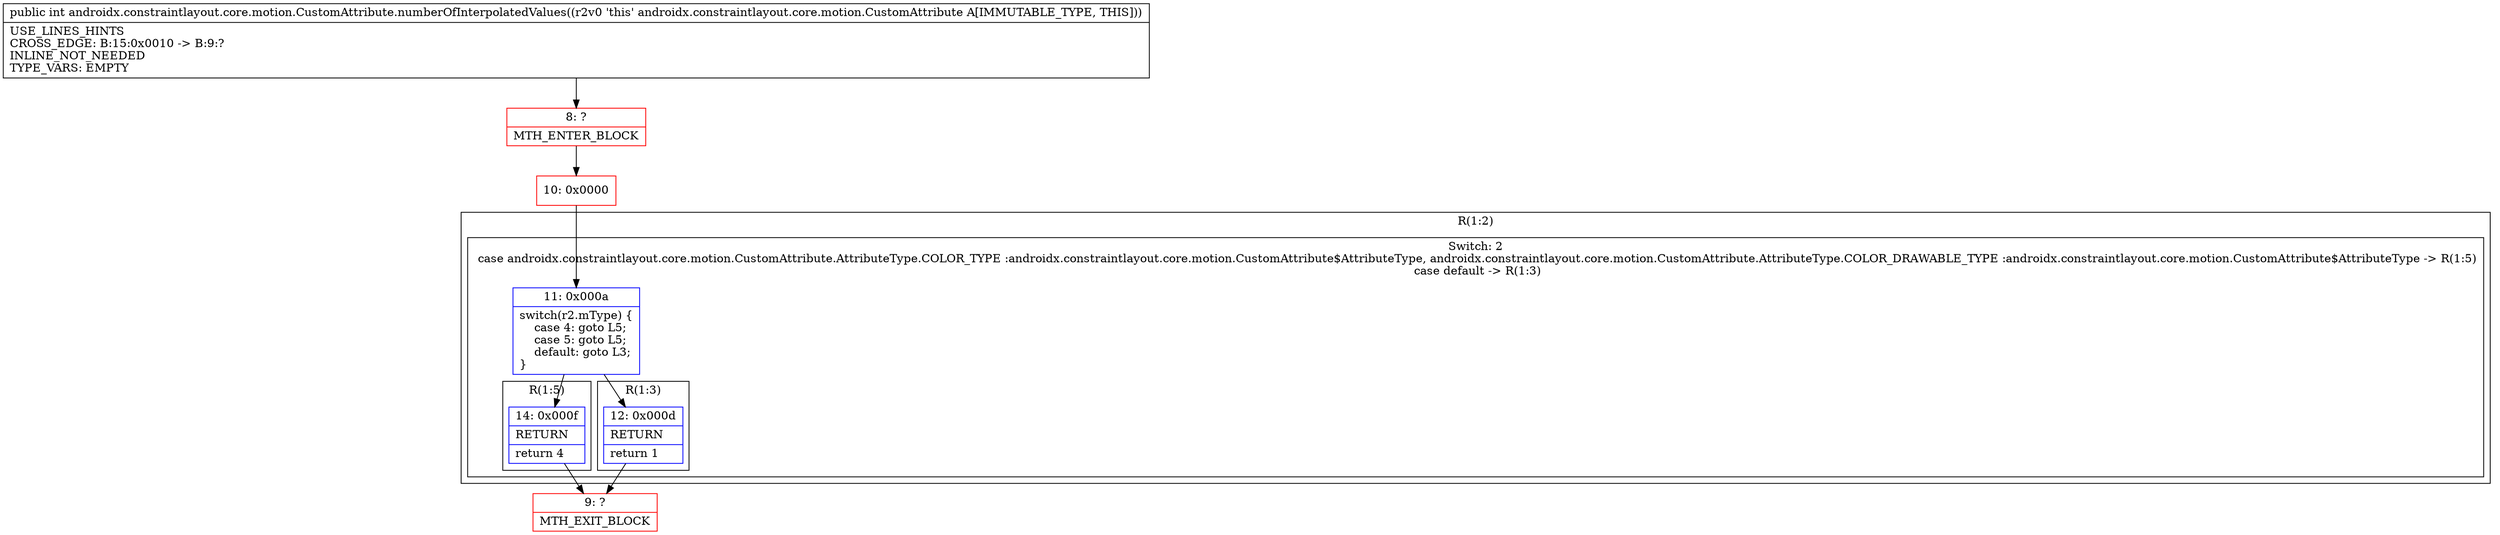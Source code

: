 digraph "CFG forandroidx.constraintlayout.core.motion.CustomAttribute.numberOfInterpolatedValues()I" {
subgraph cluster_Region_2135514472 {
label = "R(1:2)";
node [shape=record,color=blue];
subgraph cluster_SwitchRegion_1900713952 {
label = "Switch: 2
 case androidx.constraintlayout.core.motion.CustomAttribute.AttributeType.COLOR_TYPE :androidx.constraintlayout.core.motion.CustomAttribute$AttributeType, androidx.constraintlayout.core.motion.CustomAttribute.AttributeType.COLOR_DRAWABLE_TYPE :androidx.constraintlayout.core.motion.CustomAttribute$AttributeType -> R(1:5)
 case default -> R(1:3)";
node [shape=record,color=blue];
Node_11 [shape=record,label="{11\:\ 0x000a|switch(r2.mType) \{\l    case 4: goto L5;\l    case 5: goto L5;\l    default: goto L3;\l\}\l}"];
subgraph cluster_Region_692038031 {
label = "R(1:5)";
node [shape=record,color=blue];
Node_14 [shape=record,label="{14\:\ 0x000f|RETURN\l|return 4\l}"];
}
subgraph cluster_Region_647910353 {
label = "R(1:3)";
node [shape=record,color=blue];
Node_12 [shape=record,label="{12\:\ 0x000d|RETURN\l|return 1\l}"];
}
}
}
Node_8 [shape=record,color=red,label="{8\:\ ?|MTH_ENTER_BLOCK\l}"];
Node_10 [shape=record,color=red,label="{10\:\ 0x0000}"];
Node_9 [shape=record,color=red,label="{9\:\ ?|MTH_EXIT_BLOCK\l}"];
MethodNode[shape=record,label="{public int androidx.constraintlayout.core.motion.CustomAttribute.numberOfInterpolatedValues((r2v0 'this' androidx.constraintlayout.core.motion.CustomAttribute A[IMMUTABLE_TYPE, THIS]))  | USE_LINES_HINTS\lCROSS_EDGE: B:15:0x0010 \-\> B:9:?\lINLINE_NOT_NEEDED\lTYPE_VARS: EMPTY\l}"];
MethodNode -> Node_8;Node_11 -> Node_12;
Node_11 -> Node_14;
Node_14 -> Node_9;
Node_12 -> Node_9;
Node_8 -> Node_10;
Node_10 -> Node_11;
}

